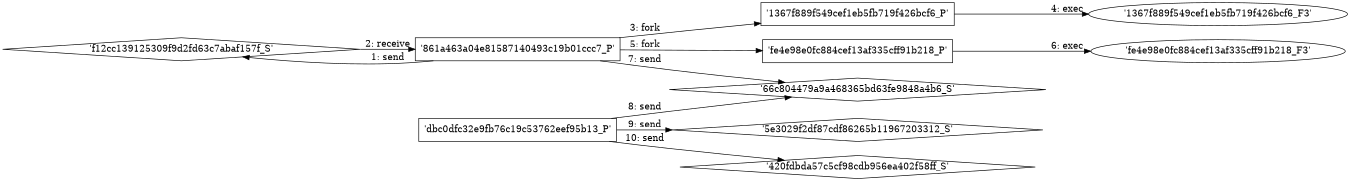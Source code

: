 digraph "D:\Learning\Paper\apt\基于CTI的攻击预警\Dataset\攻击图\ASGfromALLCTI\Step 8. Protect your documents and email top 10 actions to secure your environment.dot" {
rankdir="LR"
size="9"
fixedsize="false"
splines="true"
nodesep=0.3
ranksep=0
fontsize=10
overlap="scalexy"
engine= "neato"
	"'f12cc139125309f9d2fd63c7abaf157f_S'" [node_type=Socket shape=diamond]
	"'861a463a04e81587140493c19b01ccc7_P'" [node_type=Process shape=box]
	"'861a463a04e81587140493c19b01ccc7_P'" -> "'f12cc139125309f9d2fd63c7abaf157f_S'" [label="1: send"]
	"'f12cc139125309f9d2fd63c7abaf157f_S'" -> "'861a463a04e81587140493c19b01ccc7_P'" [label="2: receive"]
	"'861a463a04e81587140493c19b01ccc7_P'" [node_type=Process shape=box]
	"'1367f889f549cef1eb5fb719f426bcf6_P'" [node_type=Process shape=box]
	"'861a463a04e81587140493c19b01ccc7_P'" -> "'1367f889f549cef1eb5fb719f426bcf6_P'" [label="3: fork"]
	"'1367f889f549cef1eb5fb719f426bcf6_P'" [node_type=Process shape=box]
	"'1367f889f549cef1eb5fb719f426bcf6_F3'" [node_type=File shape=ellipse]
	"'1367f889f549cef1eb5fb719f426bcf6_P'" -> "'1367f889f549cef1eb5fb719f426bcf6_F3'" [label="4: exec"]
	"'861a463a04e81587140493c19b01ccc7_P'" [node_type=Process shape=box]
	"'fe4e98e0fc884cef13af335cff91b218_P'" [node_type=Process shape=box]
	"'861a463a04e81587140493c19b01ccc7_P'" -> "'fe4e98e0fc884cef13af335cff91b218_P'" [label="5: fork"]
	"'fe4e98e0fc884cef13af335cff91b218_P'" [node_type=Process shape=box]
	"'fe4e98e0fc884cef13af335cff91b218_F3'" [node_type=File shape=ellipse]
	"'fe4e98e0fc884cef13af335cff91b218_P'" -> "'fe4e98e0fc884cef13af335cff91b218_F3'" [label="6: exec"]
	"'66c804479a9a468365bd63fe9848a4b6_S'" [node_type=Socket shape=diamond]
	"'861a463a04e81587140493c19b01ccc7_P'" [node_type=Process shape=box]
	"'861a463a04e81587140493c19b01ccc7_P'" -> "'66c804479a9a468365bd63fe9848a4b6_S'" [label="7: send"]
	"'66c804479a9a468365bd63fe9848a4b6_S'" [node_type=Socket shape=diamond]
	"'dbc0dfc32e9fb76c19c53762eef95b13_P'" [node_type=Process shape=box]
	"'dbc0dfc32e9fb76c19c53762eef95b13_P'" -> "'66c804479a9a468365bd63fe9848a4b6_S'" [label="8: send"]
	"'5e3029f2df87cdf86265b11967203312_S'" [node_type=Socket shape=diamond]
	"'dbc0dfc32e9fb76c19c53762eef95b13_P'" [node_type=Process shape=box]
	"'dbc0dfc32e9fb76c19c53762eef95b13_P'" -> "'5e3029f2df87cdf86265b11967203312_S'" [label="9: send"]
	"'420fdbda57c5cf98cdb956ea402f58ff_S'" [node_type=Socket shape=diamond]
	"'dbc0dfc32e9fb76c19c53762eef95b13_P'" [node_type=Process shape=box]
	"'dbc0dfc32e9fb76c19c53762eef95b13_P'" -> "'420fdbda57c5cf98cdb956ea402f58ff_S'" [label="10: send"]
}
